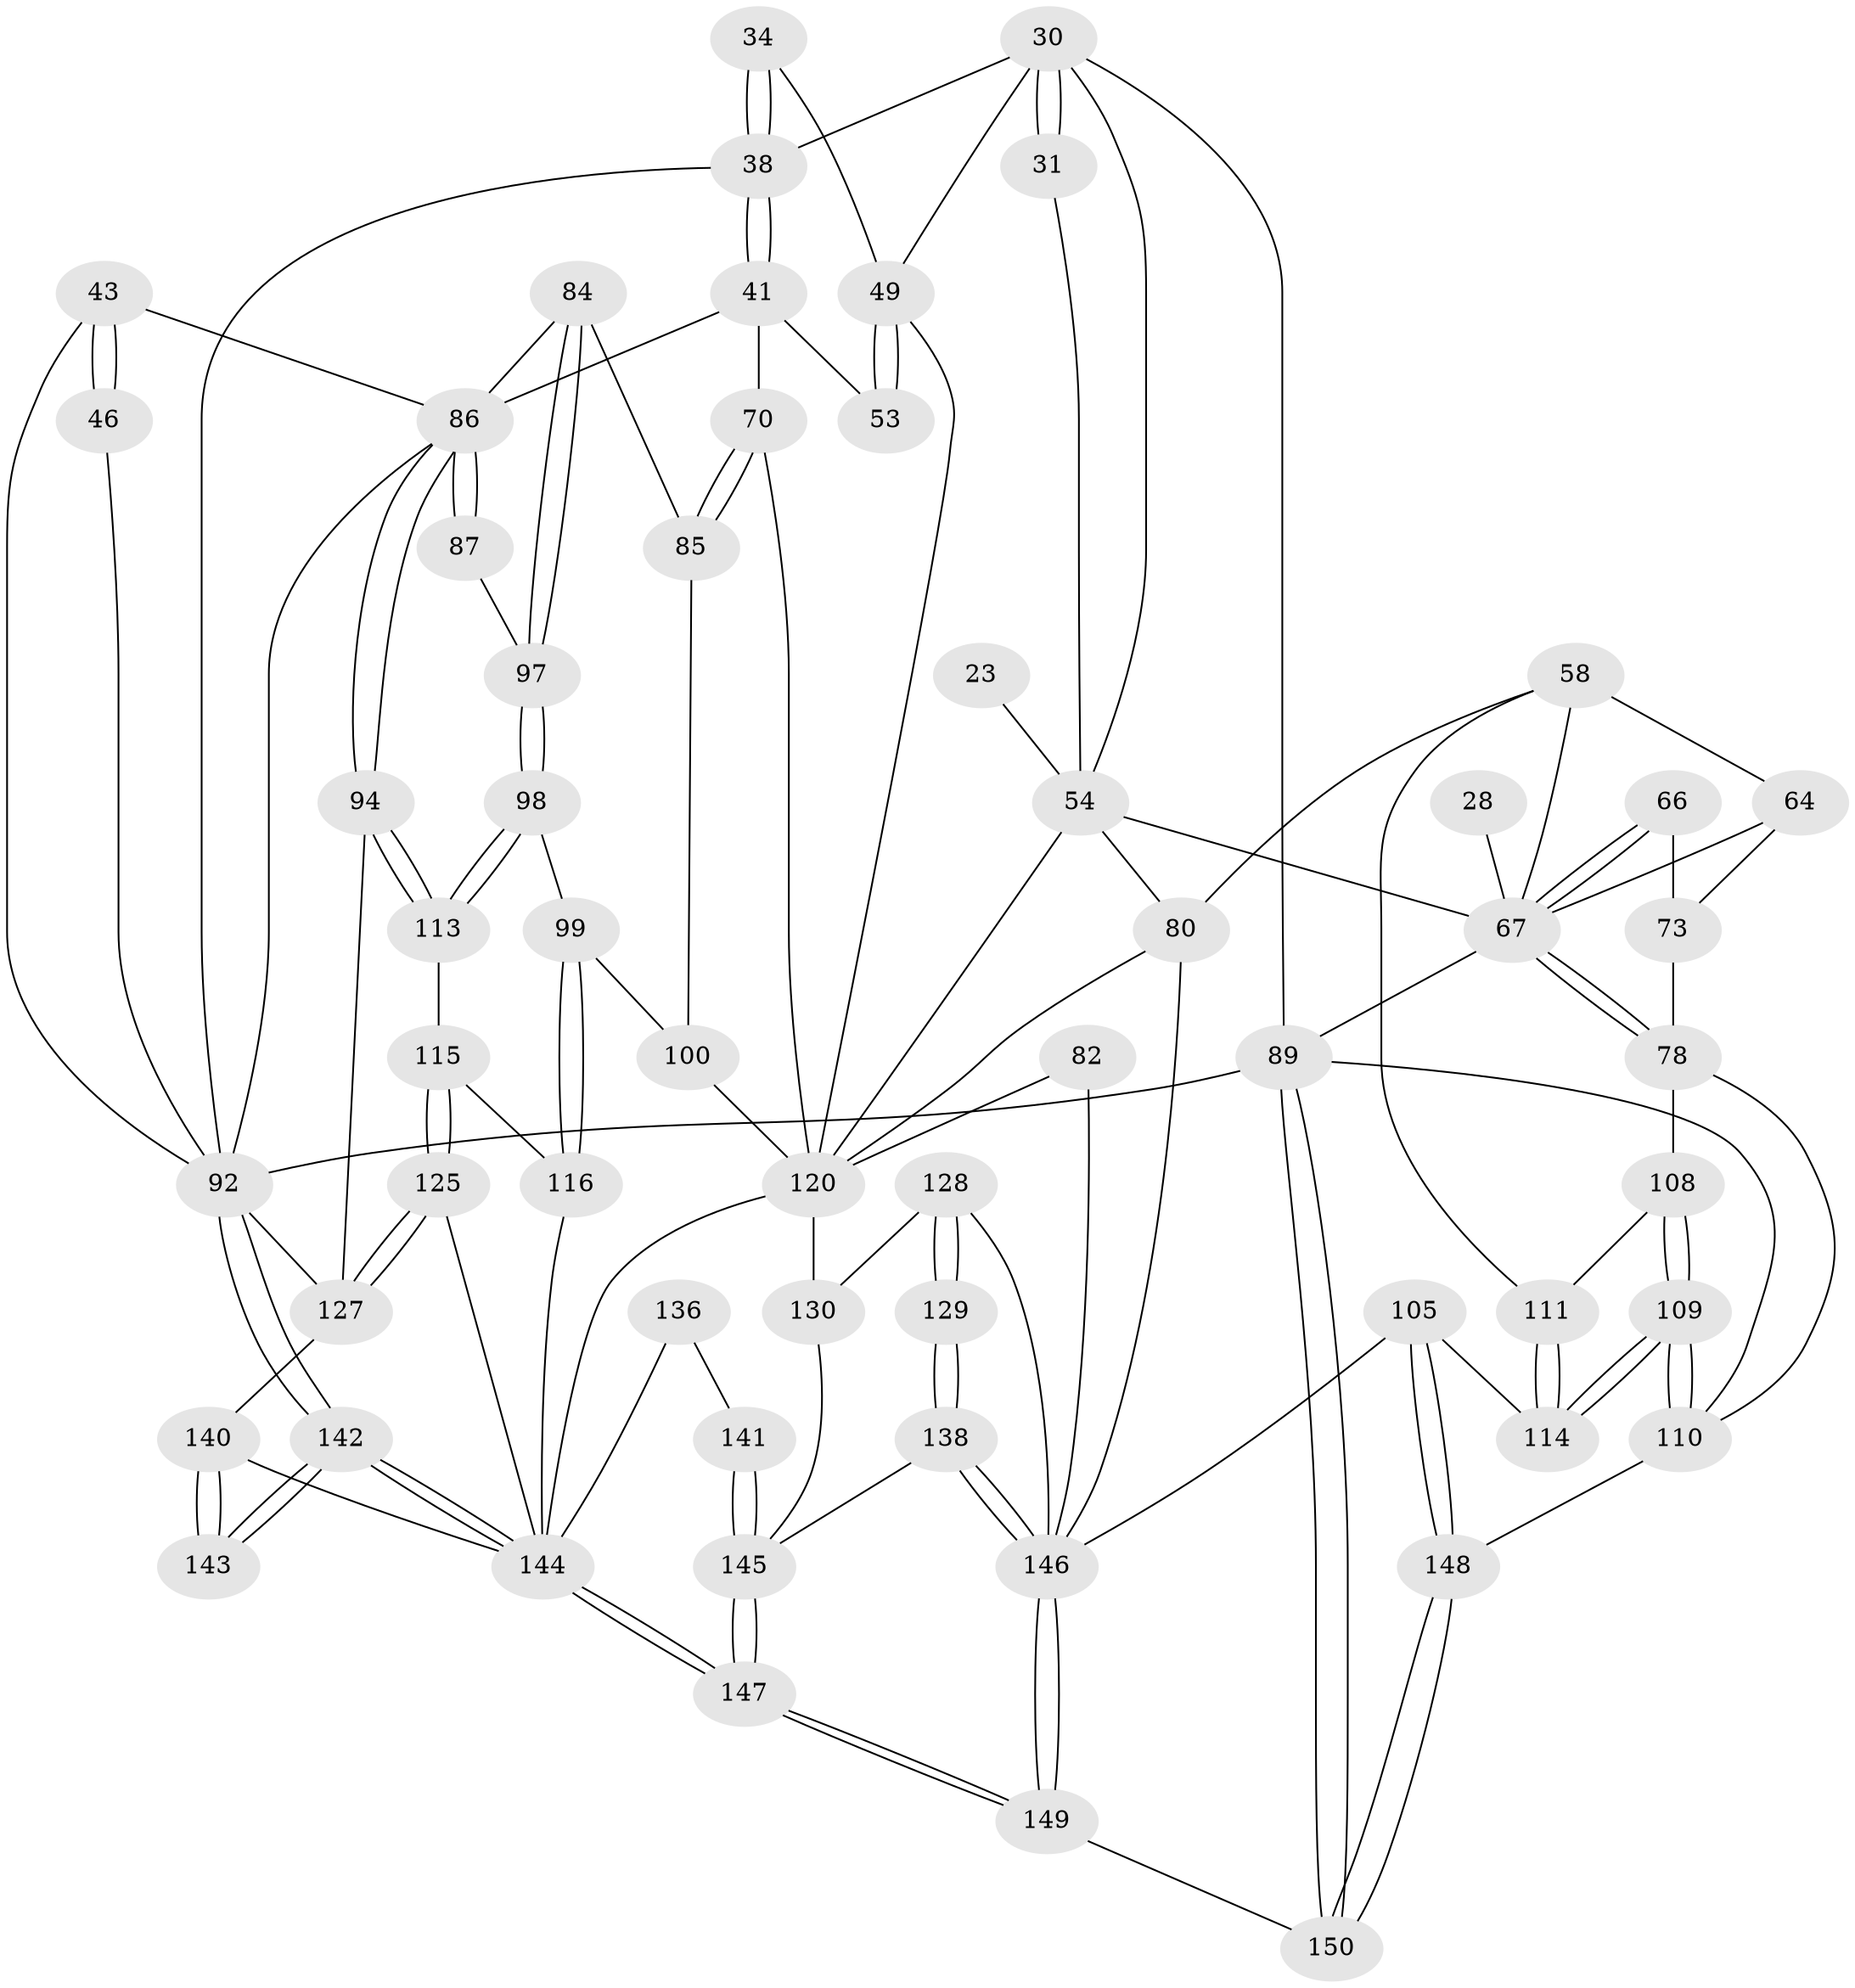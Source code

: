 // original degree distribution, {3: 0.02, 6: 0.22, 4: 0.22, 5: 0.54}
// Generated by graph-tools (version 1.1) at 2025/04/03/04/25 22:04:56]
// undirected, 60 vertices, 138 edges
graph export_dot {
graph [start="1"]
  node [color=gray90,style=filled];
  23 [pos="+0.1852909037307497+0.18789702755033327"];
  28 [pos="+0+0.29727403207812364",super="+27"];
  30 [pos="+0.5595005239242352+0.26576505073219603",super="+19+20+12"];
  31 [pos="+0.47566508305244726+0.3129040977409536"];
  34 [pos="+0.7057621516239865+0.24915547033645824"];
  38 [pos="+0.7698636199352585+0.3605653042951511",super="+16+17+33"];
  41 [pos="+0.7736746209907287+0.39133364362394263",super="+40"];
  43 [pos="+0.8914616811850962+0.2797463021932954",super="+42"];
  46 [pos="+1+0.15820929877741585"];
  49 [pos="+0.6109491387125419+0.4085622659037942",super="+36+35"];
  53 [pos="+0.688418892663307+0.3444069453523995"];
  54 [pos="+0.2708307815412898+0.4472903486594017",super="+37+21+52+24+22"];
  58 [pos="+0.10783841191250622+0.332995612672817",super="+57"];
  64 [pos="+0.10557383775078627+0.44292438040180987",super="+61"];
  66 [pos="+0.002048715407342822+0.44463201286105486",super="+65"];
  67 [pos="+0+0.5139106579709415",super="+29+13+48+62"];
  70 [pos="+0.7737877672088991+0.4533684504531262"];
  73 [pos="+0.05799208279165218+0.4886404444695387",super="+69"];
  78 [pos="+0+0.6369639265252677",super="+75+74"];
  80 [pos="+0.31797335333356286+0.5159967718372398",super="+55"];
  82 [pos="+0.5085777087525412+0.6005087698847345",super="+81"];
  84 [pos="+0.8759445067516238+0.5536093052127599"];
  85 [pos="+0.8274088428500386+0.5634713340761793"];
  86 [pos="+1+0.5256831079541248",super="+63+45+83"];
  87 [pos="+1+0.4942207575296143"];
  89 [pos="+0+1",super="+5"];
  92 [pos="+1+1",super="+47"];
  94 [pos="+1+0.5443618871370453"];
  97 [pos="+0.8886753574697459+0.5848289140500901"];
  98 [pos="+0.8884545392064594+0.6081775086730846"];
  99 [pos="+0.8778774087955057+0.6230934919422337"];
  100 [pos="+0.8172539501822182+0.6410325764758763",super="+90"];
  105 [pos="+0.2926780350109866+0.7675337378685929"];
  108 [pos="+0.11814333075208669+0.642261873096736",super="+77"];
  109 [pos="+0.038799087308095746+0.8099655896806857"];
  110 [pos="+0+0.9267691640786075",super="+88"];
  111 [pos="+0.16566293419628303+0.6310311551939902",super="+107"];
  113 [pos="+0.9947190482568585+0.6208866884358231"];
  114 [pos="+0.24817355447737208+0.7621821285708007",super="+106"];
  115 [pos="+0.9329311997378095+0.6837229744692134"];
  116 [pos="+0.9077071446413594+0.6768492903764751"];
  120 [pos="+0.7954126802528788+0.6782220124142249",super="+101+96+91"];
  125 [pos="+0.9413406717096904+0.7012368245532207"];
  127 [pos="+1+0.7613835065871838",super="+93"];
  128 [pos="+0.5712940349870579+0.7515894996175007",super="+119+122"];
  129 [pos="+0.5456085199694002+0.8114419143744485"];
  130 [pos="+0.6625182748883112+0.7298332167052685",super="+121"];
  136 [pos="+0.8206223729173215+0.8274505110060669",super="+131"];
  138 [pos="+0.5626991779641575+0.8558121810358751"];
  140 [pos="+0.8959339714285145+0.7901571446580411",super="+139"];
  141 [pos="+0.7871586944793848+0.8358748048515054",super="+132"];
  142 [pos="+1+1"];
  143 [pos="+0.9552974542034218+0.8696540653322808"];
  144 [pos="+1+1",super="+135+134+126+124"];
  145 [pos="+0.7423646793859775+0.984072012955492",super="+137+133"];
  146 [pos="+0.4608827579724632+0.9924538502000405",super="+104+103+102+112"];
  147 [pos="+0.8028731011466412+1"];
  148 [pos="+0.24119866056582884+0.9494430456772304"];
  149 [pos="+0.4572529327146775+1"];
  150 [pos="+0.44226779962508644+1"];
  23 -- 54 [weight=3];
  28 -- 67 [weight=4];
  30 -- 31 [weight=2];
  30 -- 31;
  30 -- 38 [weight=2];
  30 -- 49;
  30 -- 54 [weight=2];
  30 -- 89;
  31 -- 54;
  34 -- 38 [weight=2];
  34 -- 38;
  34 -- 49;
  38 -- 41 [weight=2];
  38 -- 41;
  38 -- 92 [weight=2];
  41 -- 53;
  41 -- 86;
  41 -- 70;
  43 -- 46 [weight=2];
  43 -- 46;
  43 -- 92;
  43 -- 86;
  46 -- 92;
  49 -- 53 [weight=2];
  49 -- 53;
  49 -- 120;
  54 -- 67 [weight=2];
  54 -- 120;
  54 -- 80;
  58 -- 64 [weight=2];
  58 -- 111;
  58 -- 80;
  58 -- 67;
  64 -- 73;
  64 -- 67;
  66 -- 67 [weight=2];
  66 -- 67;
  66 -- 73 [weight=2];
  67 -- 78;
  67 -- 78;
  67 -- 89;
  70 -- 85;
  70 -- 85;
  70 -- 120;
  73 -- 78 [weight=2];
  78 -- 108;
  78 -- 110;
  80 -- 146;
  80 -- 120;
  82 -- 146;
  82 -- 120 [weight=3];
  84 -- 85;
  84 -- 97;
  84 -- 97;
  84 -- 86;
  85 -- 100;
  86 -- 87 [weight=2];
  86 -- 87;
  86 -- 94;
  86 -- 94;
  86 -- 92;
  87 -- 97;
  89 -- 150;
  89 -- 150;
  89 -- 92 [weight=2];
  89 -- 110;
  92 -- 142;
  92 -- 142;
  92 -- 127;
  94 -- 113;
  94 -- 113;
  94 -- 127;
  97 -- 98;
  97 -- 98;
  98 -- 99;
  98 -- 113;
  98 -- 113;
  99 -- 100;
  99 -- 116;
  99 -- 116;
  100 -- 120 [weight=2];
  105 -- 148;
  105 -- 148;
  105 -- 146;
  105 -- 114;
  108 -- 109;
  108 -- 109;
  108 -- 111 [weight=2];
  109 -- 110;
  109 -- 110;
  109 -- 114;
  109 -- 114;
  110 -- 148;
  111 -- 114 [weight=2];
  111 -- 114;
  113 -- 115;
  115 -- 116;
  115 -- 125;
  115 -- 125;
  116 -- 144;
  120 -- 130 [weight=2];
  120 -- 144;
  125 -- 127;
  125 -- 127;
  125 -- 144;
  127 -- 140;
  128 -- 129 [weight=2];
  128 -- 129;
  128 -- 130 [weight=2];
  128 -- 146 [weight=2];
  129 -- 138;
  129 -- 138;
  130 -- 145;
  136 -- 141 [weight=2];
  136 -- 144 [weight=2];
  138 -- 146;
  138 -- 146;
  138 -- 145;
  140 -- 143 [weight=2];
  140 -- 143;
  140 -- 144;
  141 -- 145 [weight=2];
  141 -- 145;
  142 -- 143;
  142 -- 143;
  142 -- 144;
  142 -- 144;
  144 -- 147;
  144 -- 147;
  145 -- 147;
  145 -- 147;
  146 -- 149;
  146 -- 149;
  147 -- 149;
  147 -- 149;
  148 -- 150;
  148 -- 150;
  149 -- 150;
}

